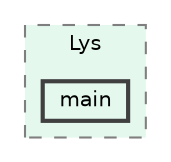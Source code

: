digraph "Lys/src/Lys/main"
{
 // LATEX_PDF_SIZE
  bgcolor="transparent";
  edge [fontname=Helvetica,fontsize=10,labelfontname=Helvetica,labelfontsize=10];
  node [fontname=Helvetica,fontsize=10,shape=box,height=0.2,width=0.4];
  compound=true
  subgraph clusterdir_fd00c13d999e0e115c2b1b8d68dc9a29 {
    graph [ bgcolor="#e4f8ee", pencolor="grey50", label="Lys", fontname=Helvetica,fontsize=10 style="filled,dashed", URL="dir_fd00c13d999e0e115c2b1b8d68dc9a29.html",tooltip=""]
  dir_9e0075c89e4314210893bd93b4d71630 [label="main", fillcolor="#e4f8ee", color="grey25", style="filled,bold", URL="dir_9e0075c89e4314210893bd93b4d71630.html",tooltip=""];
  }
}
